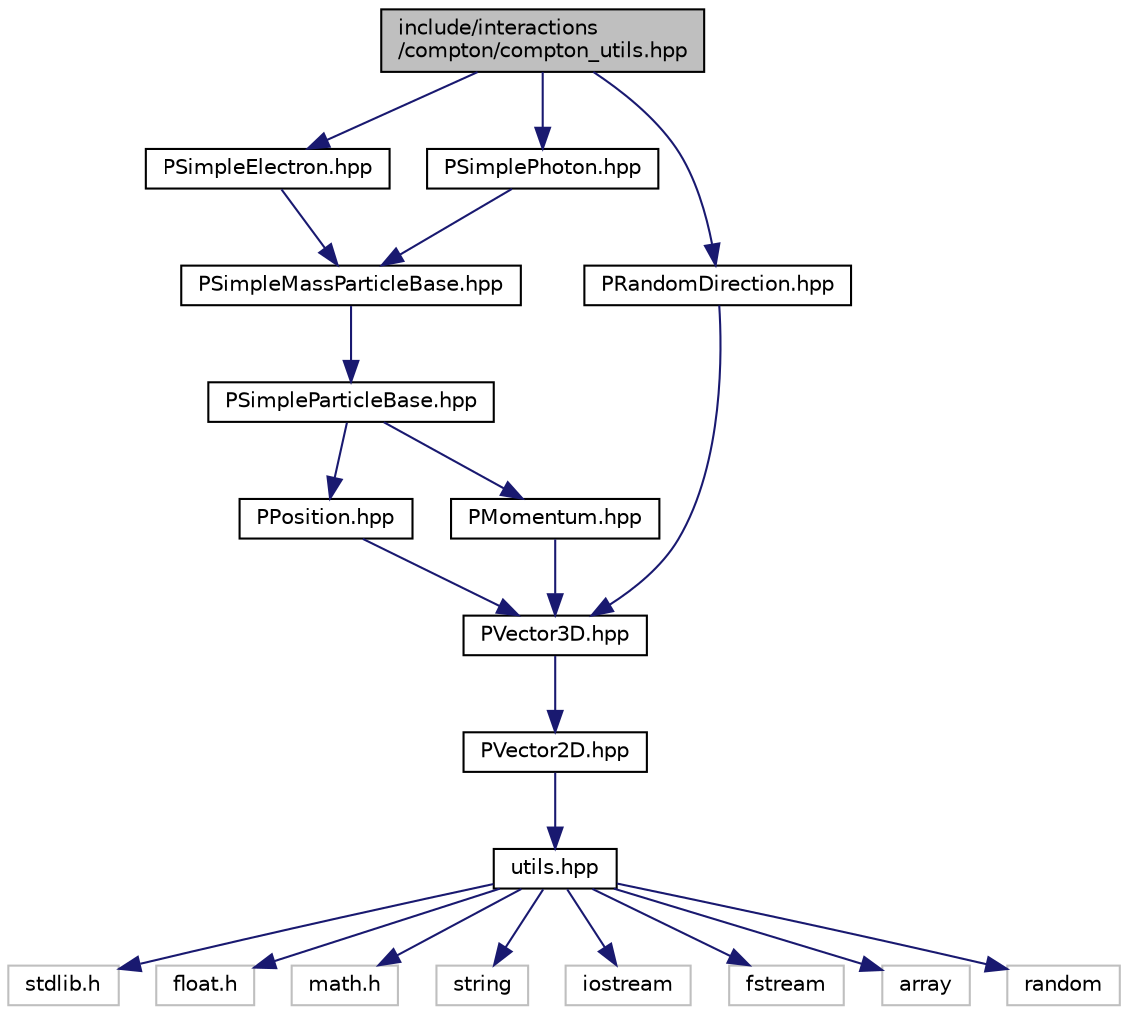 digraph "include/interactions/compton/compton_utils.hpp"
{
 // LATEX_PDF_SIZE
  edge [fontname="Helvetica",fontsize="10",labelfontname="Helvetica",labelfontsize="10"];
  node [fontname="Helvetica",fontsize="10",shape=record];
  Node1 [label="include/interactions\l/compton/compton_utils.hpp",height=0.2,width=0.4,color="black", fillcolor="grey75", style="filled", fontcolor="black",tooltip=" "];
  Node1 -> Node2 [color="midnightblue",fontsize="10",style="solid"];
  Node2 [label="PSimpleElectron.hpp",height=0.2,width=0.4,color="black", fillcolor="white", style="filled",URL="$_p_simple_electron_8hpp.html",tooltip=" "];
  Node2 -> Node3 [color="midnightblue",fontsize="10",style="solid"];
  Node3 [label="PSimpleMassParticleBase.hpp",height=0.2,width=0.4,color="black", fillcolor="white", style="filled",URL="$_p_simple_mass_particle_base_8hpp.html",tooltip=" "];
  Node3 -> Node4 [color="midnightblue",fontsize="10",style="solid"];
  Node4 [label="PSimpleParticleBase.hpp",height=0.2,width=0.4,color="black", fillcolor="white", style="filled",URL="$_p_simple_particle_base_8hpp.html",tooltip=" "];
  Node4 -> Node5 [color="midnightblue",fontsize="10",style="solid"];
  Node5 [label="PPosition.hpp",height=0.2,width=0.4,color="black", fillcolor="white", style="filled",URL="$_p_position_8hpp.html",tooltip=" "];
  Node5 -> Node6 [color="midnightblue",fontsize="10",style="solid"];
  Node6 [label="PVector3D.hpp",height=0.2,width=0.4,color="black", fillcolor="white", style="filled",URL="$_p_vector3_d_8hpp.html",tooltip=" "];
  Node6 -> Node7 [color="midnightblue",fontsize="10",style="solid"];
  Node7 [label="PVector2D.hpp",height=0.2,width=0.4,color="black", fillcolor="white", style="filled",URL="$_p_vector2_d_8hpp.html",tooltip=" "];
  Node7 -> Node8 [color="midnightblue",fontsize="10",style="solid"];
  Node8 [label="utils.hpp",height=0.2,width=0.4,color="black", fillcolor="white", style="filled",URL="$utils_8hpp.html",tooltip=" "];
  Node8 -> Node9 [color="midnightblue",fontsize="10",style="solid"];
  Node9 [label="stdlib.h",height=0.2,width=0.4,color="grey75", fillcolor="white", style="filled",tooltip=" "];
  Node8 -> Node10 [color="midnightblue",fontsize="10",style="solid"];
  Node10 [label="float.h",height=0.2,width=0.4,color="grey75", fillcolor="white", style="filled",tooltip=" "];
  Node8 -> Node11 [color="midnightblue",fontsize="10",style="solid"];
  Node11 [label="math.h",height=0.2,width=0.4,color="grey75", fillcolor="white", style="filled",tooltip=" "];
  Node8 -> Node12 [color="midnightblue",fontsize="10",style="solid"];
  Node12 [label="string",height=0.2,width=0.4,color="grey75", fillcolor="white", style="filled",tooltip=" "];
  Node8 -> Node13 [color="midnightblue",fontsize="10",style="solid"];
  Node13 [label="iostream",height=0.2,width=0.4,color="grey75", fillcolor="white", style="filled",tooltip=" "];
  Node8 -> Node14 [color="midnightblue",fontsize="10",style="solid"];
  Node14 [label="fstream",height=0.2,width=0.4,color="grey75", fillcolor="white", style="filled",tooltip=" "];
  Node8 -> Node15 [color="midnightblue",fontsize="10",style="solid"];
  Node15 [label="array",height=0.2,width=0.4,color="grey75", fillcolor="white", style="filled",tooltip=" "];
  Node8 -> Node16 [color="midnightblue",fontsize="10",style="solid"];
  Node16 [label="random",height=0.2,width=0.4,color="grey75", fillcolor="white", style="filled",tooltip=" "];
  Node4 -> Node17 [color="midnightblue",fontsize="10",style="solid"];
  Node17 [label="PMomentum.hpp",height=0.2,width=0.4,color="black", fillcolor="white", style="filled",URL="$_p_momentum_8hpp.html",tooltip=" "];
  Node17 -> Node6 [color="midnightblue",fontsize="10",style="solid"];
  Node1 -> Node18 [color="midnightblue",fontsize="10",style="solid"];
  Node18 [label="PSimplePhoton.hpp",height=0.2,width=0.4,color="black", fillcolor="white", style="filled",URL="$_p_simple_photon_8hpp.html",tooltip=" "];
  Node18 -> Node3 [color="midnightblue",fontsize="10",style="solid"];
  Node1 -> Node19 [color="midnightblue",fontsize="10",style="solid"];
  Node19 [label="PRandomDirection.hpp",height=0.2,width=0.4,color="black", fillcolor="white", style="filled",URL="$_p_random_direction_8hpp.html",tooltip=" "];
  Node19 -> Node6 [color="midnightblue",fontsize="10",style="solid"];
}
